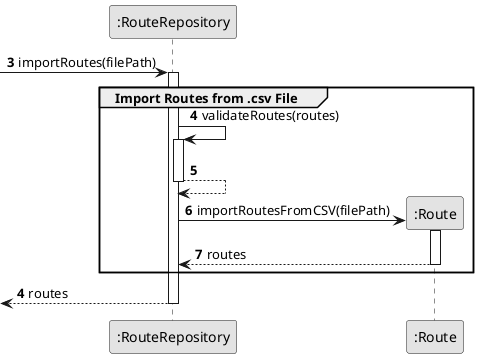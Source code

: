 @startuml
skinparam monochrome true
skinparam packageStyle rectangle
skinparam shadowing false

autonumber

'hide footbox
participant ":RouteRepository" as Repository
participant ":Route" as Importer
autonumber 3


 -> Repository : importRoutes(filePath)

activate Repository

  Group Import Routes from .csv File

  Repository -> Repository: validateRoutes(routes)
      activate Repository

          Repository --> Repository
          deactivate Repository

    Repository -> Importer**: importRoutesFromCSV(filePath)
        activate Importer

        Importer --> Repository: routes
        deactivate Importer

    end
    autonumber 4


     <-- Repository  : routes
deactivate Repository


@enduml
